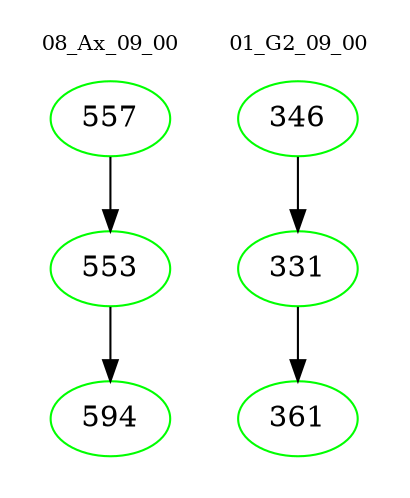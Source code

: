 digraph{
subgraph cluster_0 {
color = white
label = "08_Ax_09_00";
fontsize=10;
T0_557 [label="557", color="green"]
T0_557 -> T0_553 [color="black"]
T0_553 [label="553", color="green"]
T0_553 -> T0_594 [color="black"]
T0_594 [label="594", color="green"]
}
subgraph cluster_1 {
color = white
label = "01_G2_09_00";
fontsize=10;
T1_346 [label="346", color="green"]
T1_346 -> T1_331 [color="black"]
T1_331 [label="331", color="green"]
T1_331 -> T1_361 [color="black"]
T1_361 [label="361", color="green"]
}
}
